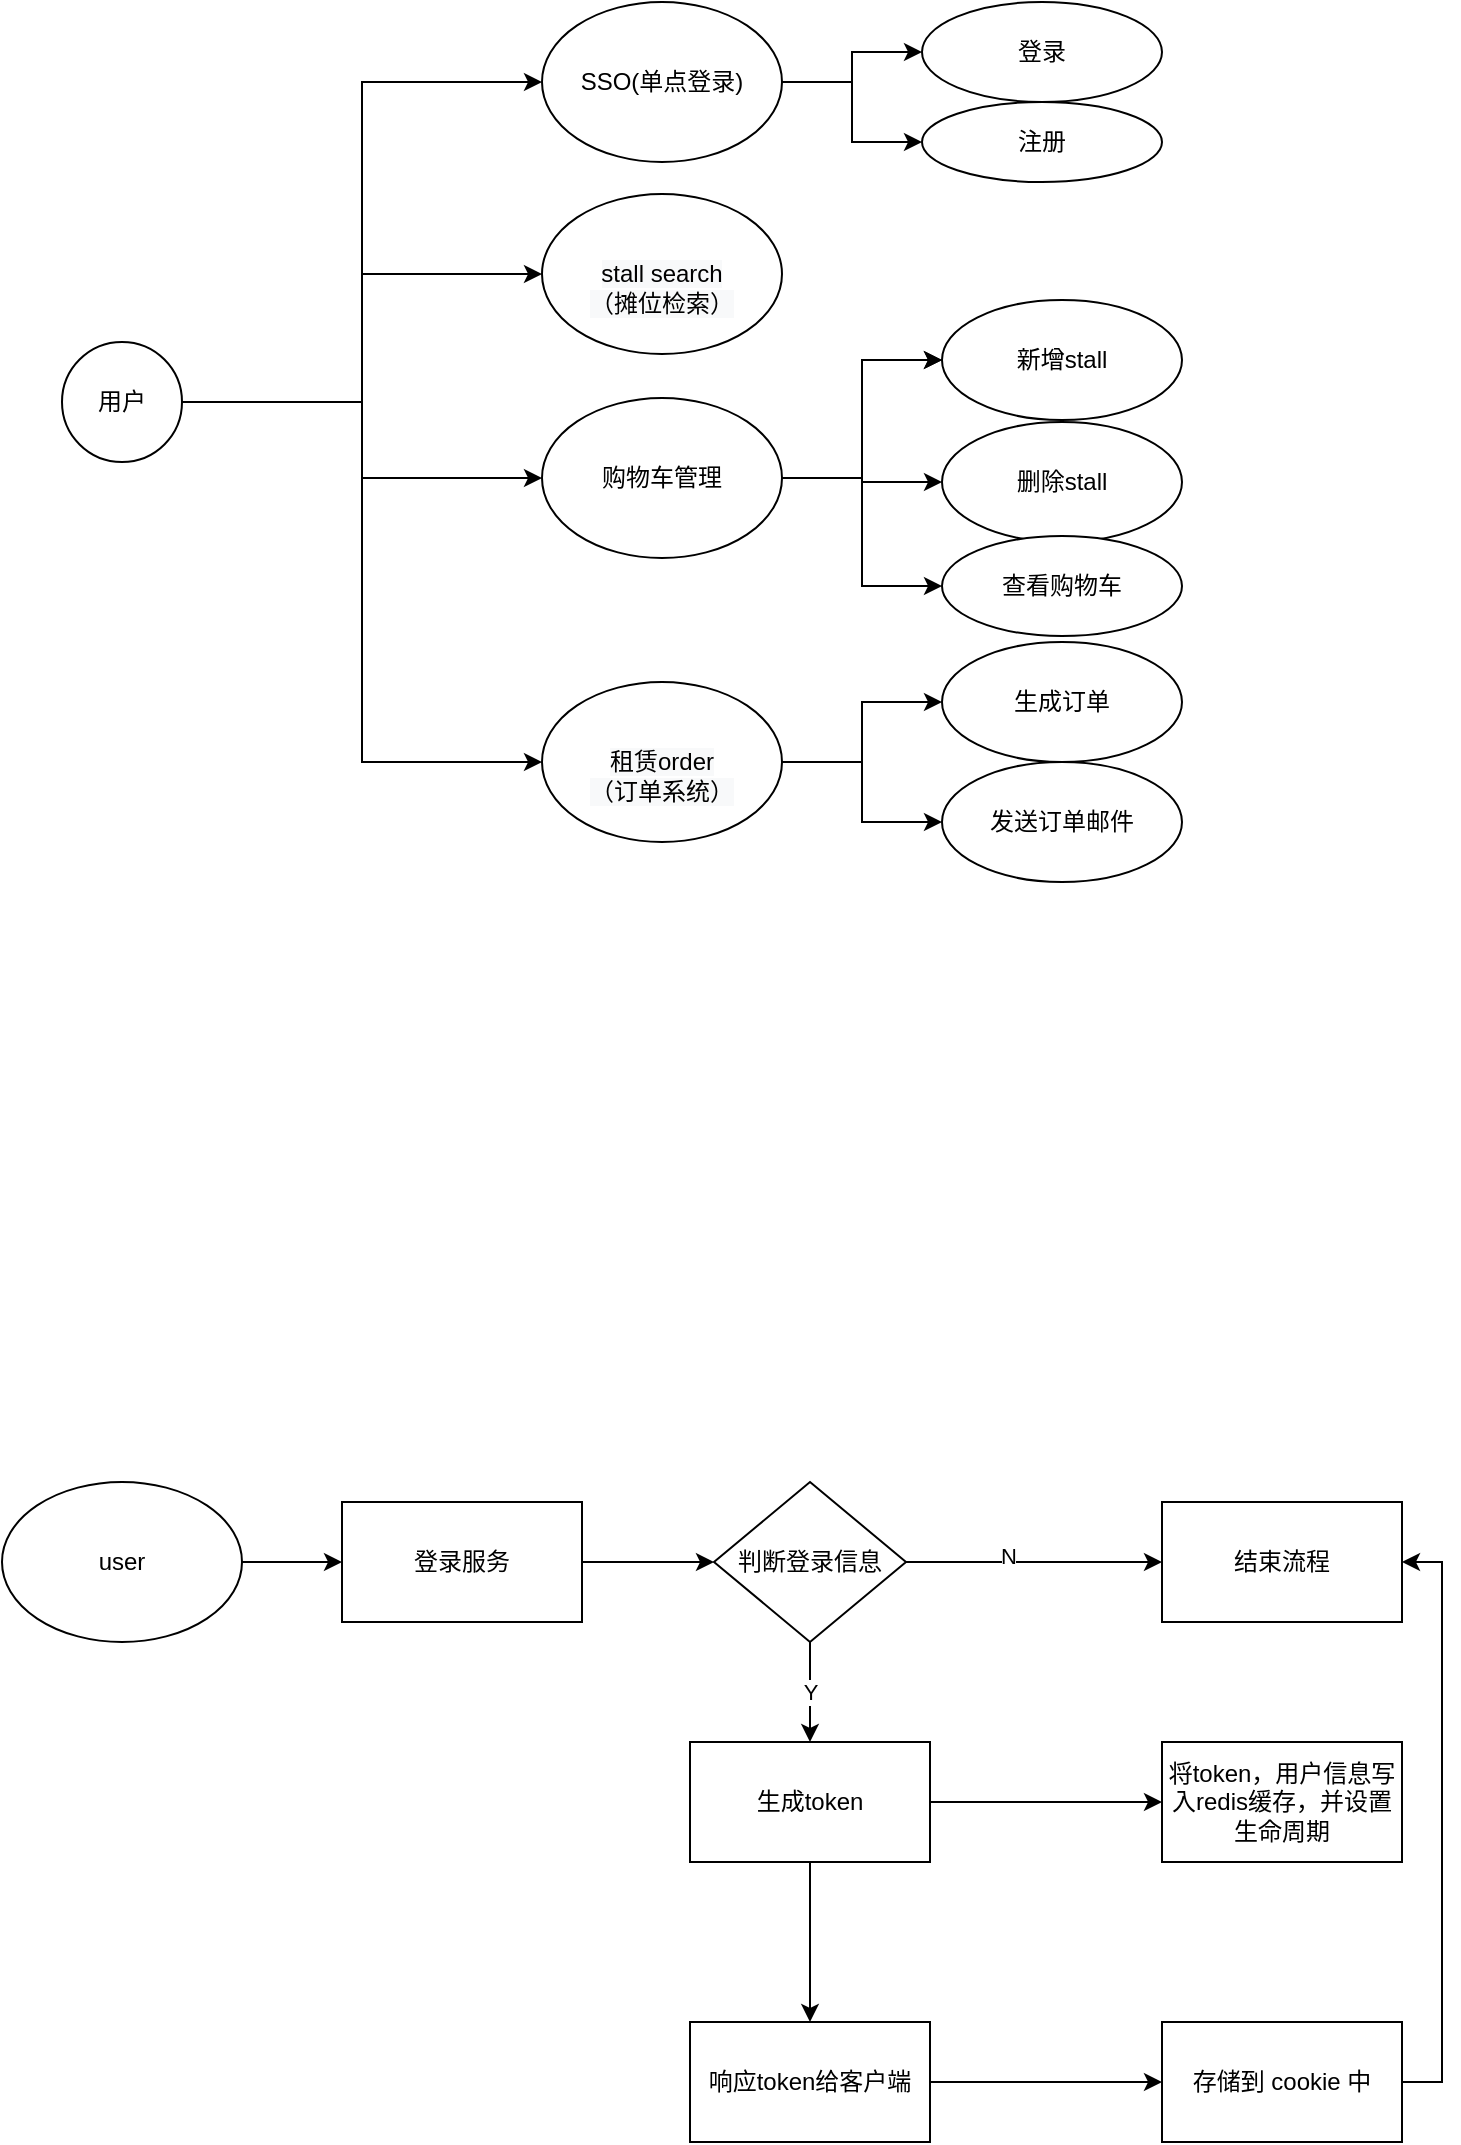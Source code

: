 <mxfile version="20.5.3" type="github">
  <diagram id="prtHgNgQTEPvFCAcTncT" name="Page-1">
    <mxGraphModel dx="868" dy="450" grid="1" gridSize="10" guides="1" tooltips="1" connect="1" arrows="1" fold="1" page="1" pageScale="1" pageWidth="827" pageHeight="1169" math="0" shadow="0">
      <root>
        <mxCell id="0" />
        <mxCell id="1" parent="0" />
        <mxCell id="JWXHLrIVBQ-oLd-Sn9ve-16" style="edgeStyle=orthogonalEdgeStyle;rounded=0;orthogonalLoop=1;jettySize=auto;html=1;entryX=0;entryY=0.5;entryDx=0;entryDy=0;" edge="1" parent="1" source="JWXHLrIVBQ-oLd-Sn9ve-11" target="JWXHLrIVBQ-oLd-Sn9ve-14">
          <mxGeometry relative="1" as="geometry" />
        </mxCell>
        <mxCell id="JWXHLrIVBQ-oLd-Sn9ve-17" style="edgeStyle=orthogonalEdgeStyle;rounded=0;orthogonalLoop=1;jettySize=auto;html=1;entryX=0;entryY=0.5;entryDx=0;entryDy=0;" edge="1" parent="1" source="JWXHLrIVBQ-oLd-Sn9ve-11" target="JWXHLrIVBQ-oLd-Sn9ve-13">
          <mxGeometry relative="1" as="geometry" />
        </mxCell>
        <mxCell id="JWXHLrIVBQ-oLd-Sn9ve-18" style="edgeStyle=orthogonalEdgeStyle;rounded=0;orthogonalLoop=1;jettySize=auto;html=1;exitX=1;exitY=0.5;exitDx=0;exitDy=0;entryX=0;entryY=0.5;entryDx=0;entryDy=0;" edge="1" parent="1" source="JWXHLrIVBQ-oLd-Sn9ve-11" target="JWXHLrIVBQ-oLd-Sn9ve-12">
          <mxGeometry relative="1" as="geometry" />
        </mxCell>
        <mxCell id="JWXHLrIVBQ-oLd-Sn9ve-19" style="edgeStyle=orthogonalEdgeStyle;rounded=0;orthogonalLoop=1;jettySize=auto;html=1;entryX=0;entryY=0.5;entryDx=0;entryDy=0;" edge="1" parent="1" source="JWXHLrIVBQ-oLd-Sn9ve-11" target="JWXHLrIVBQ-oLd-Sn9ve-15">
          <mxGeometry relative="1" as="geometry" />
        </mxCell>
        <mxCell id="JWXHLrIVBQ-oLd-Sn9ve-11" value="用户" style="ellipse;whiteSpace=wrap;html=1;aspect=fixed;" vertex="1" parent="1">
          <mxGeometry x="40" y="200" width="60" height="60" as="geometry" />
        </mxCell>
        <mxCell id="JWXHLrIVBQ-oLd-Sn9ve-21" value="" style="edgeStyle=orthogonalEdgeStyle;rounded=0;orthogonalLoop=1;jettySize=auto;html=1;" edge="1" parent="1" source="JWXHLrIVBQ-oLd-Sn9ve-12" target="JWXHLrIVBQ-oLd-Sn9ve-20">
          <mxGeometry relative="1" as="geometry" />
        </mxCell>
        <mxCell id="JWXHLrIVBQ-oLd-Sn9ve-22" value="" style="edgeStyle=orthogonalEdgeStyle;rounded=0;orthogonalLoop=1;jettySize=auto;html=1;" edge="1" parent="1" source="JWXHLrIVBQ-oLd-Sn9ve-12" target="JWXHLrIVBQ-oLd-Sn9ve-20">
          <mxGeometry relative="1" as="geometry" />
        </mxCell>
        <mxCell id="JWXHLrIVBQ-oLd-Sn9ve-24" value="" style="edgeStyle=orthogonalEdgeStyle;rounded=0;orthogonalLoop=1;jettySize=auto;html=1;" edge="1" parent="1" source="JWXHLrIVBQ-oLd-Sn9ve-12" target="JWXHLrIVBQ-oLd-Sn9ve-23">
          <mxGeometry relative="1" as="geometry" />
        </mxCell>
        <mxCell id="JWXHLrIVBQ-oLd-Sn9ve-26" value="" style="edgeStyle=orthogonalEdgeStyle;rounded=0;orthogonalLoop=1;jettySize=auto;html=1;" edge="1" parent="1" source="JWXHLrIVBQ-oLd-Sn9ve-12" target="JWXHLrIVBQ-oLd-Sn9ve-25">
          <mxGeometry relative="1" as="geometry" />
        </mxCell>
        <mxCell id="JWXHLrIVBQ-oLd-Sn9ve-12" value="购物车管理" style="ellipse;whiteSpace=wrap;html=1;" vertex="1" parent="1">
          <mxGeometry x="280" y="228" width="120" height="80" as="geometry" />
        </mxCell>
        <mxCell id="JWXHLrIVBQ-oLd-Sn9ve-13" value="&lt;br&gt;&lt;span style=&quot;color: rgb(0, 0, 0); font-family: Helvetica; font-size: 12px; font-style: normal; font-variant-ligatures: normal; font-variant-caps: normal; font-weight: 400; letter-spacing: normal; orphans: 2; text-align: center; text-indent: 0px; text-transform: none; widows: 2; word-spacing: 0px; -webkit-text-stroke-width: 0px; background-color: rgb(248, 249, 250); text-decoration-thickness: initial; text-decoration-style: initial; text-decoration-color: initial; float: none; display: inline !important;&quot;&gt;stall search&lt;br&gt;（摊位检索）&lt;/span&gt;&lt;br&gt;" style="ellipse;whiteSpace=wrap;html=1;" vertex="1" parent="1">
          <mxGeometry x="280" y="126" width="120" height="80" as="geometry" />
        </mxCell>
        <mxCell id="JWXHLrIVBQ-oLd-Sn9ve-28" value="" style="edgeStyle=orthogonalEdgeStyle;rounded=0;orthogonalLoop=1;jettySize=auto;html=1;" edge="1" parent="1" source="JWXHLrIVBQ-oLd-Sn9ve-14" target="JWXHLrIVBQ-oLd-Sn9ve-27">
          <mxGeometry relative="1" as="geometry" />
        </mxCell>
        <mxCell id="JWXHLrIVBQ-oLd-Sn9ve-30" value="" style="edgeStyle=orthogonalEdgeStyle;rounded=0;orthogonalLoop=1;jettySize=auto;html=1;" edge="1" parent="1" source="JWXHLrIVBQ-oLd-Sn9ve-14" target="JWXHLrIVBQ-oLd-Sn9ve-29">
          <mxGeometry relative="1" as="geometry" />
        </mxCell>
        <mxCell id="JWXHLrIVBQ-oLd-Sn9ve-14" value="SSO(单点登录)" style="ellipse;whiteSpace=wrap;html=1;" vertex="1" parent="1">
          <mxGeometry x="280" y="30" width="120" height="80" as="geometry" />
        </mxCell>
        <mxCell id="JWXHLrIVBQ-oLd-Sn9ve-35" value="" style="edgeStyle=orthogonalEdgeStyle;rounded=0;orthogonalLoop=1;jettySize=auto;html=1;" edge="1" parent="1" source="JWXHLrIVBQ-oLd-Sn9ve-15" target="JWXHLrIVBQ-oLd-Sn9ve-34">
          <mxGeometry relative="1" as="geometry" />
        </mxCell>
        <mxCell id="JWXHLrIVBQ-oLd-Sn9ve-37" value="" style="edgeStyle=orthogonalEdgeStyle;rounded=0;orthogonalLoop=1;jettySize=auto;html=1;" edge="1" parent="1" source="JWXHLrIVBQ-oLd-Sn9ve-15" target="JWXHLrIVBQ-oLd-Sn9ve-36">
          <mxGeometry relative="1" as="geometry" />
        </mxCell>
        <mxCell id="JWXHLrIVBQ-oLd-Sn9ve-15" value="&lt;br&gt;&lt;span style=&quot;color: rgb(0, 0, 0); font-family: Helvetica; font-size: 12px; font-style: normal; font-variant-ligatures: normal; font-variant-caps: normal; font-weight: 400; letter-spacing: normal; orphans: 2; text-align: center; text-indent: 0px; text-transform: none; widows: 2; word-spacing: 0px; -webkit-text-stroke-width: 0px; background-color: rgb(248, 249, 250); text-decoration-thickness: initial; text-decoration-style: initial; text-decoration-color: initial; float: none; display: inline !important;&quot;&gt;租赁order&lt;br&gt;（订单系统）&lt;/span&gt;&lt;br&gt;" style="ellipse;whiteSpace=wrap;html=1;" vertex="1" parent="1">
          <mxGeometry x="280" y="370" width="120" height="80" as="geometry" />
        </mxCell>
        <mxCell id="JWXHLrIVBQ-oLd-Sn9ve-20" value="新增stall" style="ellipse;whiteSpace=wrap;html=1;" vertex="1" parent="1">
          <mxGeometry x="480" y="179" width="120" height="60" as="geometry" />
        </mxCell>
        <mxCell id="JWXHLrIVBQ-oLd-Sn9ve-23" value="删除stall" style="ellipse;whiteSpace=wrap;html=1;" vertex="1" parent="1">
          <mxGeometry x="480" y="240" width="120" height="60" as="geometry" />
        </mxCell>
        <mxCell id="JWXHLrIVBQ-oLd-Sn9ve-25" value="查看购物车" style="ellipse;whiteSpace=wrap;html=1;" vertex="1" parent="1">
          <mxGeometry x="480" y="297" width="120" height="50" as="geometry" />
        </mxCell>
        <mxCell id="JWXHLrIVBQ-oLd-Sn9ve-27" value="登录" style="ellipse;whiteSpace=wrap;html=1;" vertex="1" parent="1">
          <mxGeometry x="470" y="30" width="120" height="50" as="geometry" />
        </mxCell>
        <mxCell id="JWXHLrIVBQ-oLd-Sn9ve-29" value="注册" style="ellipse;whiteSpace=wrap;html=1;" vertex="1" parent="1">
          <mxGeometry x="470" y="80" width="120" height="40" as="geometry" />
        </mxCell>
        <mxCell id="JWXHLrIVBQ-oLd-Sn9ve-34" value="生成订单" style="ellipse;whiteSpace=wrap;html=1;" vertex="1" parent="1">
          <mxGeometry x="480" y="350" width="120" height="60" as="geometry" />
        </mxCell>
        <mxCell id="JWXHLrIVBQ-oLd-Sn9ve-36" value="发送订单邮件" style="ellipse;whiteSpace=wrap;html=1;" vertex="1" parent="1">
          <mxGeometry x="480" y="410" width="120" height="60" as="geometry" />
        </mxCell>
        <mxCell id="JWXHLrIVBQ-oLd-Sn9ve-41" value="" style="edgeStyle=orthogonalEdgeStyle;rounded=0;orthogonalLoop=1;jettySize=auto;html=1;" edge="1" parent="1" source="JWXHLrIVBQ-oLd-Sn9ve-39" target="JWXHLrIVBQ-oLd-Sn9ve-40">
          <mxGeometry relative="1" as="geometry" />
        </mxCell>
        <mxCell id="JWXHLrIVBQ-oLd-Sn9ve-39" value="user" style="ellipse;whiteSpace=wrap;html=1;" vertex="1" parent="1">
          <mxGeometry x="10" y="770" width="120" height="80" as="geometry" />
        </mxCell>
        <mxCell id="JWXHLrIVBQ-oLd-Sn9ve-53" value="" style="edgeStyle=orthogonalEdgeStyle;rounded=0;orthogonalLoop=1;jettySize=auto;html=1;" edge="1" parent="1" source="JWXHLrIVBQ-oLd-Sn9ve-40" target="JWXHLrIVBQ-oLd-Sn9ve-52">
          <mxGeometry relative="1" as="geometry" />
        </mxCell>
        <mxCell id="JWXHLrIVBQ-oLd-Sn9ve-40" value="登录服务" style="whiteSpace=wrap;html=1;" vertex="1" parent="1">
          <mxGeometry x="180" y="780" width="120" height="60" as="geometry" />
        </mxCell>
        <mxCell id="JWXHLrIVBQ-oLd-Sn9ve-55" value="" style="edgeStyle=orthogonalEdgeStyle;rounded=0;orthogonalLoop=1;jettySize=auto;html=1;" edge="1" parent="1" source="JWXHLrIVBQ-oLd-Sn9ve-52" target="JWXHLrIVBQ-oLd-Sn9ve-54">
          <mxGeometry relative="1" as="geometry" />
        </mxCell>
        <mxCell id="JWXHLrIVBQ-oLd-Sn9ve-56" value="N" style="edgeLabel;html=1;align=center;verticalAlign=middle;resizable=0;points=[];" vertex="1" connectable="0" parent="JWXHLrIVBQ-oLd-Sn9ve-55">
          <mxGeometry x="-0.203" y="3" relative="1" as="geometry">
            <mxPoint as="offset" />
          </mxGeometry>
        </mxCell>
        <mxCell id="JWXHLrIVBQ-oLd-Sn9ve-58" value="Y" style="edgeStyle=orthogonalEdgeStyle;rounded=0;orthogonalLoop=1;jettySize=auto;html=1;" edge="1" parent="1" source="JWXHLrIVBQ-oLd-Sn9ve-52" target="JWXHLrIVBQ-oLd-Sn9ve-57">
          <mxGeometry relative="1" as="geometry" />
        </mxCell>
        <mxCell id="JWXHLrIVBQ-oLd-Sn9ve-52" value="判断登录信息" style="rhombus;whiteSpace=wrap;html=1;" vertex="1" parent="1">
          <mxGeometry x="366" y="770" width="96" height="80" as="geometry" />
        </mxCell>
        <mxCell id="JWXHLrIVBQ-oLd-Sn9ve-54" value="结束流程" style="whiteSpace=wrap;html=1;" vertex="1" parent="1">
          <mxGeometry x="590" y="780" width="120" height="60" as="geometry" />
        </mxCell>
        <mxCell id="JWXHLrIVBQ-oLd-Sn9ve-60" value="" style="edgeStyle=orthogonalEdgeStyle;rounded=0;orthogonalLoop=1;jettySize=auto;html=1;" edge="1" parent="1" source="JWXHLrIVBQ-oLd-Sn9ve-57" target="JWXHLrIVBQ-oLd-Sn9ve-59">
          <mxGeometry relative="1" as="geometry" />
        </mxCell>
        <mxCell id="JWXHLrIVBQ-oLd-Sn9ve-62" value="" style="edgeStyle=orthogonalEdgeStyle;rounded=0;orthogonalLoop=1;jettySize=auto;html=1;" edge="1" parent="1" source="JWXHLrIVBQ-oLd-Sn9ve-57" target="JWXHLrIVBQ-oLd-Sn9ve-61">
          <mxGeometry relative="1" as="geometry" />
        </mxCell>
        <mxCell id="JWXHLrIVBQ-oLd-Sn9ve-57" value="生成token" style="whiteSpace=wrap;html=1;" vertex="1" parent="1">
          <mxGeometry x="354" y="900" width="120" height="60" as="geometry" />
        </mxCell>
        <mxCell id="JWXHLrIVBQ-oLd-Sn9ve-59" value="将token，用户信息写入redis缓存，并设置生命周期" style="whiteSpace=wrap;html=1;" vertex="1" parent="1">
          <mxGeometry x="590" y="900" width="120" height="60" as="geometry" />
        </mxCell>
        <mxCell id="JWXHLrIVBQ-oLd-Sn9ve-64" value="" style="edgeStyle=orthogonalEdgeStyle;rounded=0;orthogonalLoop=1;jettySize=auto;html=1;" edge="1" parent="1" source="JWXHLrIVBQ-oLd-Sn9ve-61" target="JWXHLrIVBQ-oLd-Sn9ve-63">
          <mxGeometry relative="1" as="geometry" />
        </mxCell>
        <mxCell id="JWXHLrIVBQ-oLd-Sn9ve-61" value="响应token给客户端" style="whiteSpace=wrap;html=1;" vertex="1" parent="1">
          <mxGeometry x="354" y="1040" width="120" height="60" as="geometry" />
        </mxCell>
        <mxCell id="JWXHLrIVBQ-oLd-Sn9ve-65" style="edgeStyle=orthogonalEdgeStyle;rounded=0;orthogonalLoop=1;jettySize=auto;html=1;exitX=1;exitY=0.5;exitDx=0;exitDy=0;entryX=1;entryY=0.5;entryDx=0;entryDy=0;" edge="1" parent="1" source="JWXHLrIVBQ-oLd-Sn9ve-63" target="JWXHLrIVBQ-oLd-Sn9ve-54">
          <mxGeometry relative="1" as="geometry" />
        </mxCell>
        <mxCell id="JWXHLrIVBQ-oLd-Sn9ve-63" value="存储到 cookie 中" style="whiteSpace=wrap;html=1;" vertex="1" parent="1">
          <mxGeometry x="590" y="1040" width="120" height="60" as="geometry" />
        </mxCell>
      </root>
    </mxGraphModel>
  </diagram>
</mxfile>
